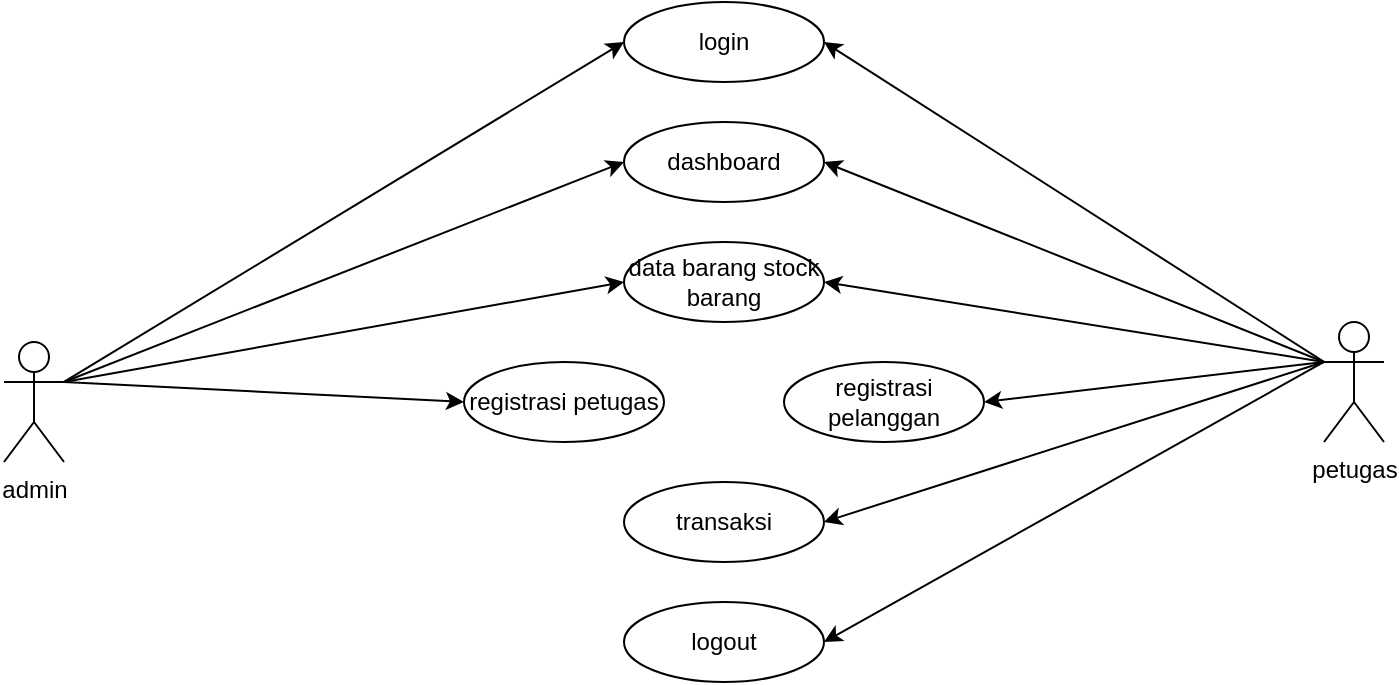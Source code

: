 <mxfile version="23.0.1" type="device">
  <diagram name="Page-1" id="yQm5jQdr1sPxJOsrOLg-">
    <mxGraphModel dx="880" dy="468" grid="1" gridSize="10" guides="1" tooltips="1" connect="1" arrows="1" fold="1" page="1" pageScale="1" pageWidth="850" pageHeight="1100" math="0" shadow="0">
      <root>
        <mxCell id="0" />
        <mxCell id="1" parent="0" />
        <mxCell id="uVWUnwV9WW8eFQulUgTD-1" value="dashboard" style="ellipse;whiteSpace=wrap;html=1;" vertex="1" parent="1">
          <mxGeometry x="350" y="100" width="100" height="40" as="geometry" />
        </mxCell>
        <mxCell id="uVWUnwV9WW8eFQulUgTD-2" value="login" style="ellipse;whiteSpace=wrap;html=1;" vertex="1" parent="1">
          <mxGeometry x="350" y="40" width="100" height="40" as="geometry" />
        </mxCell>
        <mxCell id="uVWUnwV9WW8eFQulUgTD-3" value="data barang stock barang" style="ellipse;whiteSpace=wrap;html=1;" vertex="1" parent="1">
          <mxGeometry x="350" y="160" width="100" height="40" as="geometry" />
        </mxCell>
        <mxCell id="uVWUnwV9WW8eFQulUgTD-4" value="registrasi petugas" style="ellipse;whiteSpace=wrap;html=1;" vertex="1" parent="1">
          <mxGeometry x="270" y="220" width="100" height="40" as="geometry" />
        </mxCell>
        <mxCell id="uVWUnwV9WW8eFQulUgTD-5" value="transaksi" style="ellipse;whiteSpace=wrap;html=1;" vertex="1" parent="1">
          <mxGeometry x="350" y="280" width="100" height="40" as="geometry" />
        </mxCell>
        <mxCell id="uVWUnwV9WW8eFQulUgTD-6" value="logout" style="ellipse;whiteSpace=wrap;html=1;" vertex="1" parent="1">
          <mxGeometry x="350" y="340" width="100" height="40" as="geometry" />
        </mxCell>
        <mxCell id="uVWUnwV9WW8eFQulUgTD-9" value="admin" style="shape=umlActor;verticalLabelPosition=bottom;verticalAlign=top;html=1;outlineConnect=0;" vertex="1" parent="1">
          <mxGeometry x="40" y="210" width="30" height="60" as="geometry" />
        </mxCell>
        <mxCell id="uVWUnwV9WW8eFQulUgTD-10" value="petugas&lt;br&gt;" style="shape=umlActor;verticalLabelPosition=bottom;verticalAlign=top;html=1;outlineConnect=0;" vertex="1" parent="1">
          <mxGeometry x="700" y="200" width="30" height="60" as="geometry" />
        </mxCell>
        <mxCell id="uVWUnwV9WW8eFQulUgTD-11" value="registrasi pelanggan" style="ellipse;whiteSpace=wrap;html=1;" vertex="1" parent="1">
          <mxGeometry x="430" y="220" width="100" height="40" as="geometry" />
        </mxCell>
        <mxCell id="uVWUnwV9WW8eFQulUgTD-12" value="" style="endArrow=classic;html=1;rounded=0;exitX=1;exitY=0.333;exitDx=0;exitDy=0;exitPerimeter=0;entryX=0;entryY=0.5;entryDx=0;entryDy=0;" edge="1" parent="1" source="uVWUnwV9WW8eFQulUgTD-9" target="uVWUnwV9WW8eFQulUgTD-2">
          <mxGeometry width="50" height="50" relative="1" as="geometry">
            <mxPoint x="90" y="250" as="sourcePoint" />
            <mxPoint x="140" y="200" as="targetPoint" />
          </mxGeometry>
        </mxCell>
        <mxCell id="uVWUnwV9WW8eFQulUgTD-13" value="" style="endArrow=classic;html=1;rounded=0;exitX=1;exitY=0.333;exitDx=0;exitDy=0;exitPerimeter=0;" edge="1" parent="1" source="uVWUnwV9WW8eFQulUgTD-9">
          <mxGeometry width="50" height="50" relative="1" as="geometry">
            <mxPoint x="80" y="240" as="sourcePoint" />
            <mxPoint x="350" y="120" as="targetPoint" />
          </mxGeometry>
        </mxCell>
        <mxCell id="uVWUnwV9WW8eFQulUgTD-14" value="" style="endArrow=classic;html=1;rounded=0;exitX=1;exitY=0.333;exitDx=0;exitDy=0;exitPerimeter=0;entryX=0;entryY=0.5;entryDx=0;entryDy=0;" edge="1" parent="1" source="uVWUnwV9WW8eFQulUgTD-9" target="uVWUnwV9WW8eFQulUgTD-3">
          <mxGeometry width="50" height="50" relative="1" as="geometry">
            <mxPoint x="90" y="250" as="sourcePoint" />
            <mxPoint x="370" y="80" as="targetPoint" />
          </mxGeometry>
        </mxCell>
        <mxCell id="uVWUnwV9WW8eFQulUgTD-15" value="" style="endArrow=classic;html=1;rounded=0;exitX=1;exitY=0.333;exitDx=0;exitDy=0;exitPerimeter=0;entryX=0;entryY=0.5;entryDx=0;entryDy=0;" edge="1" parent="1" source="uVWUnwV9WW8eFQulUgTD-9" target="uVWUnwV9WW8eFQulUgTD-4">
          <mxGeometry width="50" height="50" relative="1" as="geometry">
            <mxPoint x="100" y="260" as="sourcePoint" />
            <mxPoint x="380" y="90" as="targetPoint" />
          </mxGeometry>
        </mxCell>
        <mxCell id="uVWUnwV9WW8eFQulUgTD-16" value="" style="endArrow=classic;html=1;rounded=0;entryX=1;entryY=0.5;entryDx=0;entryDy=0;exitX=0;exitY=0.333;exitDx=0;exitDy=0;exitPerimeter=0;" edge="1" parent="1" source="uVWUnwV9WW8eFQulUgTD-10" target="uVWUnwV9WW8eFQulUgTD-1">
          <mxGeometry width="50" height="50" relative="1" as="geometry">
            <mxPoint x="110" y="270" as="sourcePoint" />
            <mxPoint x="390" y="100" as="targetPoint" />
          </mxGeometry>
        </mxCell>
        <mxCell id="uVWUnwV9WW8eFQulUgTD-17" value="" style="endArrow=classic;html=1;rounded=0;entryX=1;entryY=0.5;entryDx=0;entryDy=0;exitX=0;exitY=0.333;exitDx=0;exitDy=0;exitPerimeter=0;" edge="1" parent="1" source="uVWUnwV9WW8eFQulUgTD-10" target="uVWUnwV9WW8eFQulUgTD-3">
          <mxGeometry width="50" height="50" relative="1" as="geometry">
            <mxPoint x="80" y="256" as="sourcePoint" />
            <mxPoint x="360" y="370" as="targetPoint" />
          </mxGeometry>
        </mxCell>
        <mxCell id="uVWUnwV9WW8eFQulUgTD-18" value="" style="endArrow=classic;html=1;rounded=0;entryX=1;entryY=0.5;entryDx=0;entryDy=0;exitX=0;exitY=0.333;exitDx=0;exitDy=0;exitPerimeter=0;" edge="1" parent="1" source="uVWUnwV9WW8eFQulUgTD-10" target="uVWUnwV9WW8eFQulUgTD-11">
          <mxGeometry width="50" height="50" relative="1" as="geometry">
            <mxPoint x="90" y="266" as="sourcePoint" />
            <mxPoint x="370" y="380" as="targetPoint" />
          </mxGeometry>
        </mxCell>
        <mxCell id="uVWUnwV9WW8eFQulUgTD-19" value="" style="endArrow=classic;html=1;rounded=0;entryX=1;entryY=0.5;entryDx=0;entryDy=0;exitX=0;exitY=0.333;exitDx=0;exitDy=0;exitPerimeter=0;" edge="1" parent="1" source="uVWUnwV9WW8eFQulUgTD-10" target="uVWUnwV9WW8eFQulUgTD-5">
          <mxGeometry width="50" height="50" relative="1" as="geometry">
            <mxPoint x="100" y="276" as="sourcePoint" />
            <mxPoint x="380" y="390" as="targetPoint" />
          </mxGeometry>
        </mxCell>
        <mxCell id="uVWUnwV9WW8eFQulUgTD-20" value="" style="endArrow=classic;html=1;rounded=0;entryX=1;entryY=0.5;entryDx=0;entryDy=0;exitX=0;exitY=0.333;exitDx=0;exitDy=0;exitPerimeter=0;" edge="1" parent="1" source="uVWUnwV9WW8eFQulUgTD-10" target="uVWUnwV9WW8eFQulUgTD-6">
          <mxGeometry width="50" height="50" relative="1" as="geometry">
            <mxPoint x="110" y="286" as="sourcePoint" />
            <mxPoint x="390" y="400" as="targetPoint" />
          </mxGeometry>
        </mxCell>
        <mxCell id="uVWUnwV9WW8eFQulUgTD-22" value="" style="endArrow=classic;html=1;rounded=0;entryX=1;entryY=0.5;entryDx=0;entryDy=0;exitX=0;exitY=0.333;exitDx=0;exitDy=0;exitPerimeter=0;" edge="1" parent="1" source="uVWUnwV9WW8eFQulUgTD-10" target="uVWUnwV9WW8eFQulUgTD-2">
          <mxGeometry width="50" height="50" relative="1" as="geometry">
            <mxPoint x="130" y="306" as="sourcePoint" />
            <mxPoint x="410" y="420" as="targetPoint" />
          </mxGeometry>
        </mxCell>
      </root>
    </mxGraphModel>
  </diagram>
</mxfile>
